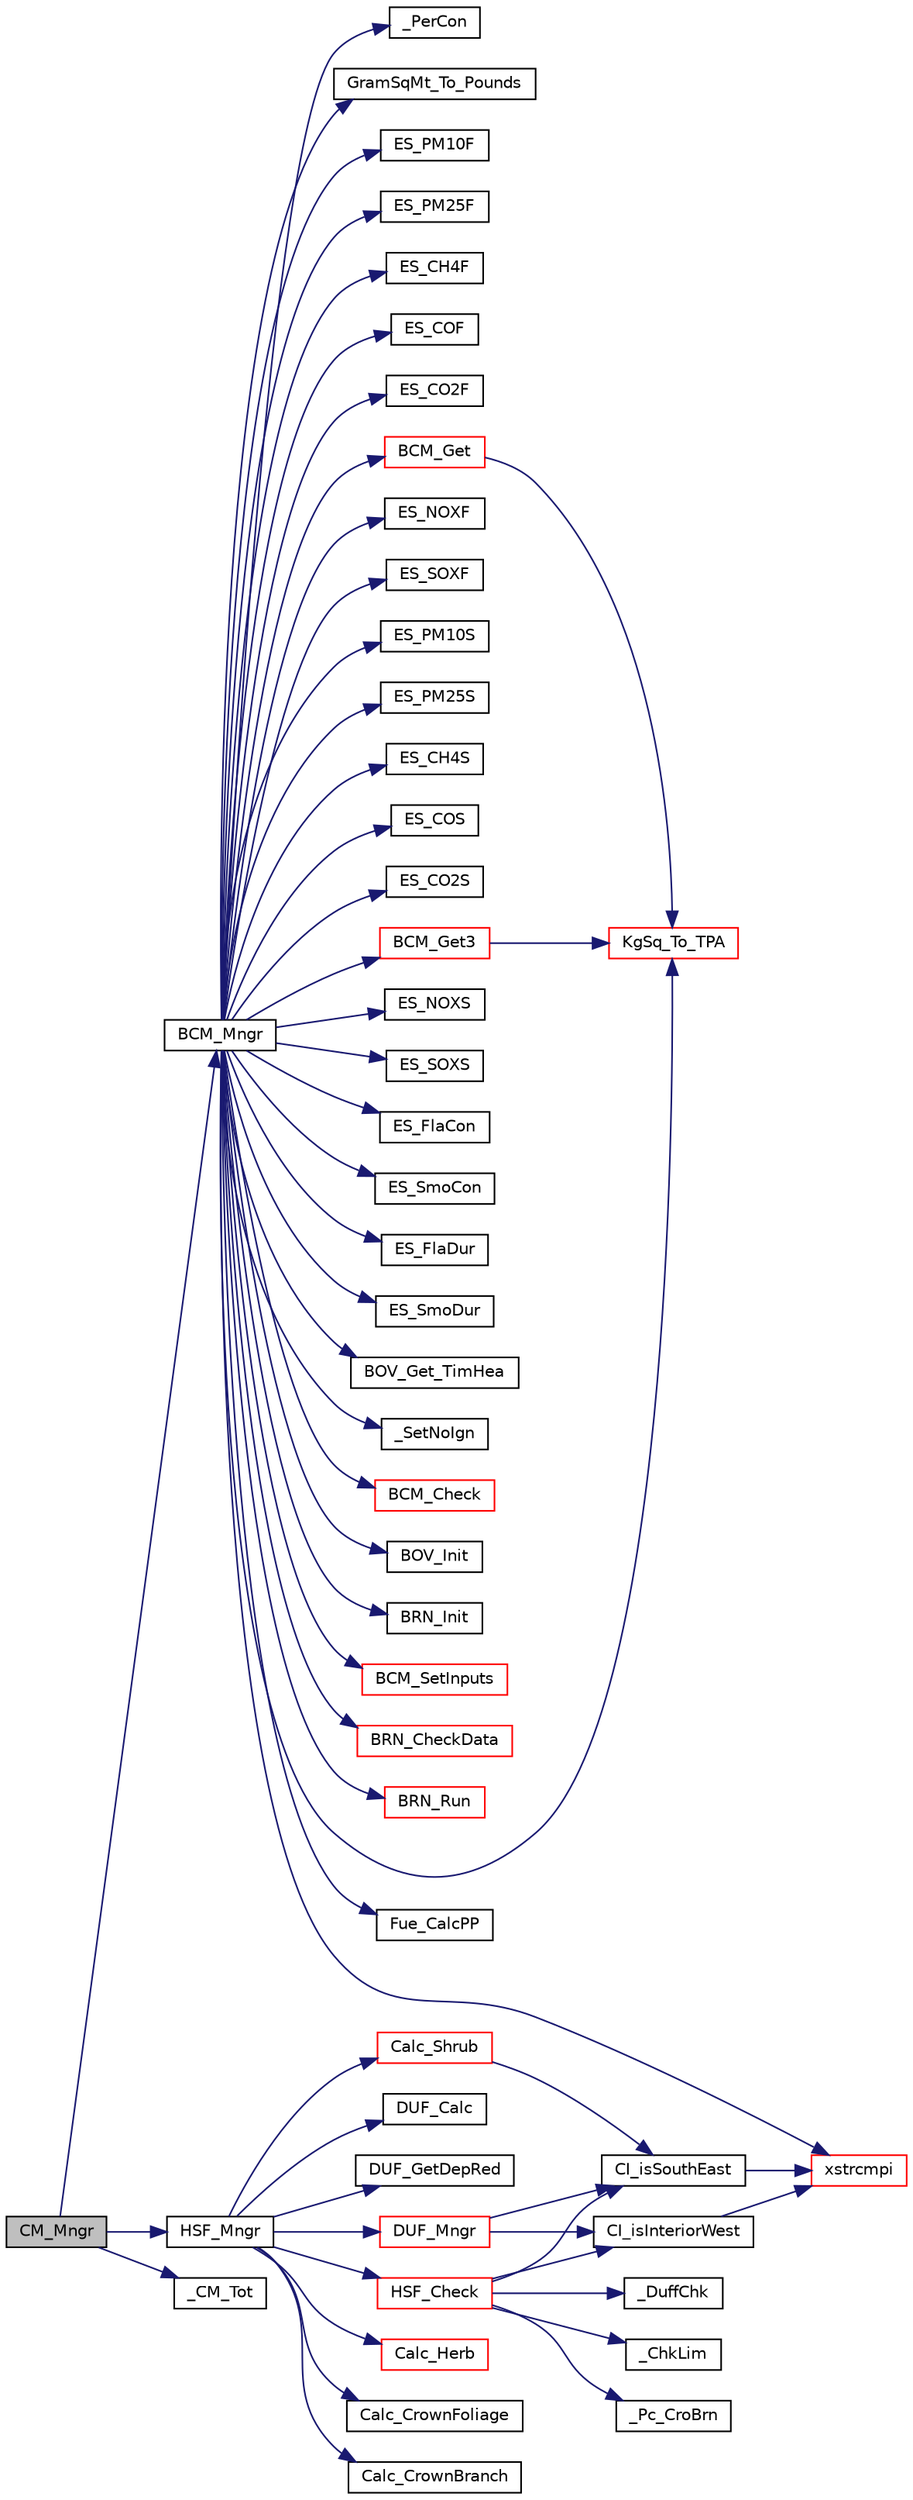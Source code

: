 digraph "CM_Mngr"
{
  edge [fontname="Helvetica",fontsize="10",labelfontname="Helvetica",labelfontsize="10"];
  node [fontname="Helvetica",fontsize="10",shape=record];
  rankdir="LR";
  Node1 [label="CM_Mngr",height=0.2,width=0.4,color="black", fillcolor="grey75", style="filled", fontcolor="black"];
  Node1 -> Node2 [color="midnightblue",fontsize="10",style="solid",fontname="Helvetica"];
  Node2 [label="HSF_Mngr",height=0.2,width=0.4,color="black", fillcolor="white", style="filled",URL="$fof__hsf_8c.html#a4f0886979bc1a672ad089529376b7eeb"];
  Node2 -> Node3 [color="midnightblue",fontsize="10",style="solid",fontname="Helvetica"];
  Node3 [label="HSF_Check",height=0.2,width=0.4,color="red", fillcolor="white", style="filled",URL="$fof__hsf_8c.html#abfede7c54d1dcc4bd4b9482ba641ac53"];
  Node3 -> Node4 [color="midnightblue",fontsize="10",style="solid",fontname="Helvetica"];
  Node4 [label="_ChkLim",height=0.2,width=0.4,color="black", fillcolor="white", style="filled",URL="$fof__hsf_8c.html#a087697f6572c77b52246185dd6b309e0"];
  Node3 -> Node5 [color="midnightblue",fontsize="10",style="solid",fontname="Helvetica"];
  Node5 [label="_Pc_CroBrn",height=0.2,width=0.4,color="black", fillcolor="white", style="filled",URL="$fof__hsf_8c.html#a575e03844aa7a1504ddb91df1a1c9752"];
  Node3 -> Node6 [color="midnightblue",fontsize="10",style="solid",fontname="Helvetica"];
  Node6 [label="_DuffChk",height=0.2,width=0.4,color="black", fillcolor="white", style="filled",URL="$fof__hsf_8c.html#a794472e02673a3696699e17bd127b86b"];
  Node3 -> Node7 [color="midnightblue",fontsize="10",style="solid",fontname="Helvetica"];
  Node7 [label="CI_isSouthEast",height=0.2,width=0.4,color="black", fillcolor="white", style="filled",URL="$fof__ci_8c.html#a3c38c2d4b1bced3ff317ec9abe2abe84"];
  Node7 -> Node8 [color="midnightblue",fontsize="10",style="solid",fontname="Helvetica"];
  Node8 [label="xstrcmpi",height=0.2,width=0.4,color="red", fillcolor="white", style="filled",URL="$fof__ansi_8h.html#ae4a2af8fafbd412557cbf887bb828c13"];
  Node3 -> Node9 [color="midnightblue",fontsize="10",style="solid",fontname="Helvetica"];
  Node9 [label="CI_isInteriorWest",height=0.2,width=0.4,color="black", fillcolor="white", style="filled",URL="$fof__ci_8c.html#ab546f4602aa52712183b3e4403e2d1e3"];
  Node9 -> Node8 [color="midnightblue",fontsize="10",style="solid",fontname="Helvetica"];
  Node2 -> Node10 [color="midnightblue",fontsize="10",style="solid",fontname="Helvetica"];
  Node10 [label="DUF_Mngr",height=0.2,width=0.4,color="red", fillcolor="white", style="filled",URL="$fof__duf_8c.html#a7954b83e190d352c3c273dd8be22c04f"];
  Node10 -> Node9 [color="midnightblue",fontsize="10",style="solid",fontname="Helvetica"];
  Node10 -> Node7 [color="midnightblue",fontsize="10",style="solid",fontname="Helvetica"];
  Node2 -> Node11 [color="midnightblue",fontsize="10",style="solid",fontname="Helvetica"];
  Node11 [label="DUF_Calc",height=0.2,width=0.4,color="black", fillcolor="white", style="filled",URL="$fof__duf_8c.html#ab016f203901ec54b4a0a6e41240c5841"];
  Node2 -> Node12 [color="midnightblue",fontsize="10",style="solid",fontname="Helvetica"];
  Node12 [label="DUF_GetDepRed",height=0.2,width=0.4,color="black", fillcolor="white", style="filled",URL="$fof__duf_8c.html#a6a6458dc25e59c3232402f36e2a4cb1e"];
  Node2 -> Node13 [color="midnightblue",fontsize="10",style="solid",fontname="Helvetica"];
  Node13 [label="Calc_Herb",height=0.2,width=0.4,color="red", fillcolor="white", style="filled",URL="$fof__hsf_8c.html#a9a44767fa38ed3886af4e13284e5c2ee"];
  Node2 -> Node14 [color="midnightblue",fontsize="10",style="solid",fontname="Helvetica"];
  Node14 [label="Calc_Shrub",height=0.2,width=0.4,color="red", fillcolor="white", style="filled",URL="$fof__hsf_8c.html#a87bacd491d40d4fb1e62b17466c721a3"];
  Node14 -> Node7 [color="midnightblue",fontsize="10",style="solid",fontname="Helvetica"];
  Node2 -> Node15 [color="midnightblue",fontsize="10",style="solid",fontname="Helvetica"];
  Node15 [label="Calc_CrownFoliage",height=0.2,width=0.4,color="black", fillcolor="white", style="filled",URL="$fof__hsf_8c.html#a9371cb14e6a3bda9d6009b30f467b23c"];
  Node2 -> Node16 [color="midnightblue",fontsize="10",style="solid",fontname="Helvetica"];
  Node16 [label="Calc_CrownBranch",height=0.2,width=0.4,color="black", fillcolor="white", style="filled",URL="$fof__hsf_8c.html#a5ff816b687918b263fc3071cb6b96a6b"];
  Node1 -> Node17 [color="midnightblue",fontsize="10",style="solid",fontname="Helvetica"];
  Node17 [label="BCM_Mngr",height=0.2,width=0.4,color="black", fillcolor="white", style="filled",URL="$fof__bcm_8c.html#a52ef21405fe3d5e0dc95d0dd36a508f0"];
  Node17 -> Node18 [color="midnightblue",fontsize="10",style="solid",fontname="Helvetica"];
  Node18 [label="BCM_Check",height=0.2,width=0.4,color="red", fillcolor="white", style="filled",URL="$fof__bcm_8c.html#a4fe56ab4e27d6c9cdae54d5400c56858"];
  Node17 -> Node19 [color="midnightblue",fontsize="10",style="solid",fontname="Helvetica"];
  Node19 [label="BOV_Init",height=0.2,width=0.4,color="black", fillcolor="white", style="filled",URL="$bur__bov_8c.html#a2fef173ec00d0cc706b65a5b9a95d109"];
  Node17 -> Node20 [color="midnightblue",fontsize="10",style="solid",fontname="Helvetica"];
  Node20 [label="BRN_Init",height=0.2,width=0.4,color="black", fillcolor="white", style="filled",URL="$bur__brn_8c.html#a04c8bae340bcaf74d4b7834ce849fbd0"];
  Node17 -> Node21 [color="midnightblue",fontsize="10",style="solid",fontname="Helvetica"];
  Node21 [label="BCM_SetInputs",height=0.2,width=0.4,color="red", fillcolor="white", style="filled",URL="$fof__bcm_8c.html#a5106a15da24607e531ab1a052be7c7a7"];
  Node17 -> Node22 [color="midnightblue",fontsize="10",style="solid",fontname="Helvetica"];
  Node22 [label="BRN_CheckData",height=0.2,width=0.4,color="red", fillcolor="white", style="filled",URL="$bur__brn_8c.html#a710c6e9dbdec95fd50297427dfaf41a1"];
  Node17 -> Node23 [color="midnightblue",fontsize="10",style="solid",fontname="Helvetica"];
  Node23 [label="BRN_Run",height=0.2,width=0.4,color="red", fillcolor="white", style="filled",URL="$bur__brn_8c.html#ad9dcb0f1a21ce4c86ec0c15045133d27"];
  Node17 -> Node24 [color="midnightblue",fontsize="10",style="solid",fontname="Helvetica"];
  Node24 [label="BCM_Get",height=0.2,width=0.4,color="red", fillcolor="white", style="filled",URL="$fof__bcm_8c.html#a96af490067961bdc76568652acdd6fb2"];
  Node24 -> Node25 [color="midnightblue",fontsize="10",style="solid",fontname="Helvetica"];
  Node25 [label="KgSq_To_TPA",height=0.2,width=0.4,color="red", fillcolor="white", style="filled",URL="$fof__util_8c.html#a33f6e86fe3146c5bb70b9660b89254e5"];
  Node17 -> Node26 [color="midnightblue",fontsize="10",style="solid",fontname="Helvetica"];
  Node26 [label="Fue_CalcPP",height=0.2,width=0.4,color="black", fillcolor="white", style="filled",URL="$fof__bcm_8c.html#a16ad08dad030a6cf95eac1c558b44708"];
  Node17 -> Node27 [color="midnightblue",fontsize="10",style="solid",fontname="Helvetica"];
  Node27 [label="BCM_Get3",height=0.2,width=0.4,color="red", fillcolor="white", style="filled",URL="$fof__bcm_8c.html#a08b6b4ea74c77b1718ff0615656cda1c"];
  Node27 -> Node25 [color="midnightblue",fontsize="10",style="solid",fontname="Helvetica"];
  Node17 -> Node28 [color="midnightblue",fontsize="10",style="solid",fontname="Helvetica"];
  Node28 [label="_PerCon",height=0.2,width=0.4,color="black", fillcolor="white", style="filled",URL="$fof__bcm_8c.html#ab30d1caf67a2df51dcdbfd12b6a61427"];
  Node17 -> Node29 [color="midnightblue",fontsize="10",style="solid",fontname="Helvetica"];
  Node29 [label="GramSqMt_To_Pounds",height=0.2,width=0.4,color="black", fillcolor="white", style="filled",URL="$fof__sgv_8c.html#acf457effe4a41827e443515787e3065d"];
  Node17 -> Node30 [color="midnightblue",fontsize="10",style="solid",fontname="Helvetica"];
  Node30 [label="ES_PM10F",height=0.2,width=0.4,color="black", fillcolor="white", style="filled",URL="$bur__brn_8c.html#a26c3f7387ba814f818d42a9eca0faab9"];
  Node17 -> Node31 [color="midnightblue",fontsize="10",style="solid",fontname="Helvetica"];
  Node31 [label="ES_PM25F",height=0.2,width=0.4,color="black", fillcolor="white", style="filled",URL="$bur__brn_8c.html#ae44002f8598fe63712a186890f7fbc64"];
  Node17 -> Node32 [color="midnightblue",fontsize="10",style="solid",fontname="Helvetica"];
  Node32 [label="ES_CH4F",height=0.2,width=0.4,color="black", fillcolor="white", style="filled",URL="$bur__brn_8c.html#a1d36fb53a3ad00cd8e78a26342a28990"];
  Node17 -> Node33 [color="midnightblue",fontsize="10",style="solid",fontname="Helvetica"];
  Node33 [label="ES_COF",height=0.2,width=0.4,color="black", fillcolor="white", style="filled",URL="$bur__brn_8c.html#a4e5f9ec1c5e2e8033ddb1dd4cea16aea"];
  Node17 -> Node34 [color="midnightblue",fontsize="10",style="solid",fontname="Helvetica"];
  Node34 [label="ES_CO2F",height=0.2,width=0.4,color="black", fillcolor="white", style="filled",URL="$bur__brn_8c.html#a43145ca75daa7d9e9d029a47fc1ebe05"];
  Node17 -> Node35 [color="midnightblue",fontsize="10",style="solid",fontname="Helvetica"];
  Node35 [label="ES_NOXF",height=0.2,width=0.4,color="black", fillcolor="white", style="filled",URL="$bur__brn_8c.html#a38ebe21e866f07fc7c61cd1f848243f4"];
  Node17 -> Node36 [color="midnightblue",fontsize="10",style="solid",fontname="Helvetica"];
  Node36 [label="ES_SOXF",height=0.2,width=0.4,color="black", fillcolor="white", style="filled",URL="$bur__brn_8c.html#a043e79bc3447ba7035f58a0f3e4222b5"];
  Node17 -> Node37 [color="midnightblue",fontsize="10",style="solid",fontname="Helvetica"];
  Node37 [label="ES_PM10S",height=0.2,width=0.4,color="black", fillcolor="white", style="filled",URL="$bur__brn_8c.html#afa42421e52695e90bd4d24cd6fc8b7c6"];
  Node17 -> Node38 [color="midnightblue",fontsize="10",style="solid",fontname="Helvetica"];
  Node38 [label="ES_PM25S",height=0.2,width=0.4,color="black", fillcolor="white", style="filled",URL="$bur__brn_8c.html#a8cb9c32906df635f282ecd41e6381796"];
  Node17 -> Node39 [color="midnightblue",fontsize="10",style="solid",fontname="Helvetica"];
  Node39 [label="ES_CH4S",height=0.2,width=0.4,color="black", fillcolor="white", style="filled",URL="$bur__brn_8c.html#aeafee23df1b291d91ac5dd17dab48852"];
  Node17 -> Node40 [color="midnightblue",fontsize="10",style="solid",fontname="Helvetica"];
  Node40 [label="ES_COS",height=0.2,width=0.4,color="black", fillcolor="white", style="filled",URL="$bur__brn_8c.html#a09b9f85758b24b5f8a86149a9d15ba6d"];
  Node17 -> Node41 [color="midnightblue",fontsize="10",style="solid",fontname="Helvetica"];
  Node41 [label="ES_CO2S",height=0.2,width=0.4,color="black", fillcolor="white", style="filled",URL="$bur__brn_8c.html#a3f7bd454cb2aace35e0d9c90234a67fe"];
  Node17 -> Node42 [color="midnightblue",fontsize="10",style="solid",fontname="Helvetica"];
  Node42 [label="ES_NOXS",height=0.2,width=0.4,color="black", fillcolor="white", style="filled",URL="$bur__brn_8c.html#a488155804e524df359ceb24709889e6c"];
  Node17 -> Node43 [color="midnightblue",fontsize="10",style="solid",fontname="Helvetica"];
  Node43 [label="ES_SOXS",height=0.2,width=0.4,color="black", fillcolor="white", style="filled",URL="$bur__brn_8c.html#ab9088c2d6c04c76b49678150285345d1"];
  Node17 -> Node25 [color="midnightblue",fontsize="10",style="solid",fontname="Helvetica"];
  Node17 -> Node44 [color="midnightblue",fontsize="10",style="solid",fontname="Helvetica"];
  Node44 [label="ES_FlaCon",height=0.2,width=0.4,color="black", fillcolor="white", style="filled",URL="$bur__brn_8c.html#ad37b458048fc950a6d07eb075caa12f7"];
  Node17 -> Node45 [color="midnightblue",fontsize="10",style="solid",fontname="Helvetica"];
  Node45 [label="ES_SmoCon",height=0.2,width=0.4,color="black", fillcolor="white", style="filled",URL="$bur__brn_8c.html#a390fe5de023e7fe28ffc6498db97a5dc"];
  Node17 -> Node46 [color="midnightblue",fontsize="10",style="solid",fontname="Helvetica"];
  Node46 [label="ES_FlaDur",height=0.2,width=0.4,color="black", fillcolor="white", style="filled",URL="$bur__brn_8c.html#aac1ffa3696a1878d4a7994ac3f455334"];
  Node17 -> Node47 [color="midnightblue",fontsize="10",style="solid",fontname="Helvetica"];
  Node47 [label="ES_SmoDur",height=0.2,width=0.4,color="black", fillcolor="white", style="filled",URL="$bur__brn_8c.html#a65f5c6c6883ef86ae6c478b06a7f83fc"];
  Node17 -> Node48 [color="midnightblue",fontsize="10",style="solid",fontname="Helvetica"];
  Node48 [label="BOV_Get_TimHea",height=0.2,width=0.4,color="black", fillcolor="white", style="filled",URL="$bur__bov_8c.html#ac46a28052550fc638721d1564cd74a00"];
  Node17 -> Node8 [color="midnightblue",fontsize="10",style="solid",fontname="Helvetica"];
  Node17 -> Node49 [color="midnightblue",fontsize="10",style="solid",fontname="Helvetica"];
  Node49 [label="_SetNoIgn",height=0.2,width=0.4,color="black", fillcolor="white", style="filled",URL="$fof__bcm_8c.html#a2361b78be15c158799697675e85a46e1"];
  Node1 -> Node50 [color="midnightblue",fontsize="10",style="solid",fontname="Helvetica"];
  Node50 [label="_CM_Tot",height=0.2,width=0.4,color="black", fillcolor="white", style="filled",URL="$fof__cm_8c.html#a44f0572d7589ffd334b4e35aa8ee2de9"];
}
